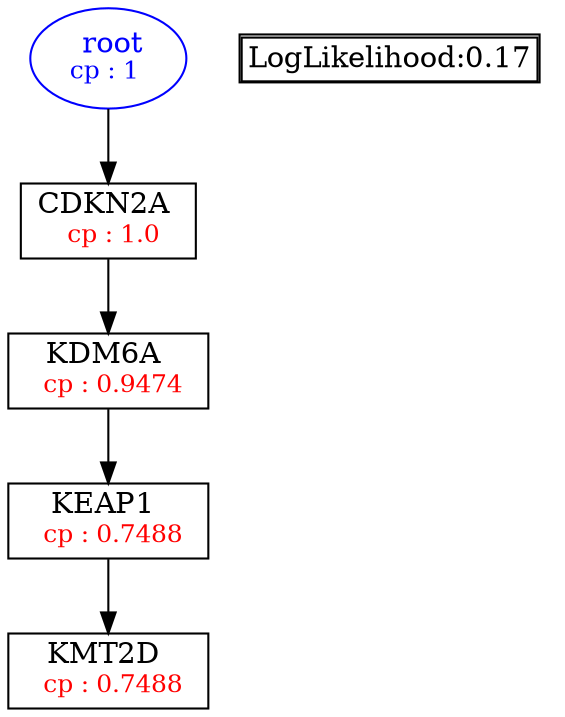 digraph tree {
    "root" [label=<<font color='Blue'> root</font><br/><font color='Blue' POINT-SIZE='12'>cp : 1 </font>>, shape=oval, color=Blue];
    "S4" [label =<CDKN2A <br/> <font color='Red' POINT-SIZE='12'> cp : 1.0 </font>>, shape=box];
    "S3" [label =<KDM6A <br/> <font color='Red' POINT-SIZE='12'> cp : 0.9474 </font>>, shape=box];
    "S2" [label =<KEAP1 <br/> <font color='Red' POINT-SIZE='12'> cp : 0.7488 </font>>, shape=box];
    "S1" [label =<KMT2D <br/> <font color='Red' POINT-SIZE='12'> cp : 0.7488 </font>>, shape=box];
    "root" -> "S4";
    "S4" -> "S3";
    "S3" -> "S2";
    "S2" -> "S1";

    node[shape=plaintext]
    fontsize="10"
    struct1 [label=
    <<TABLE BORDER="1" CELLBORDER="1" CELLSPACING="0" >
    <TR><TD ALIGN="LEFT">LogLikelihood:0.17</TD></TR>
    </TABLE>>];

}
